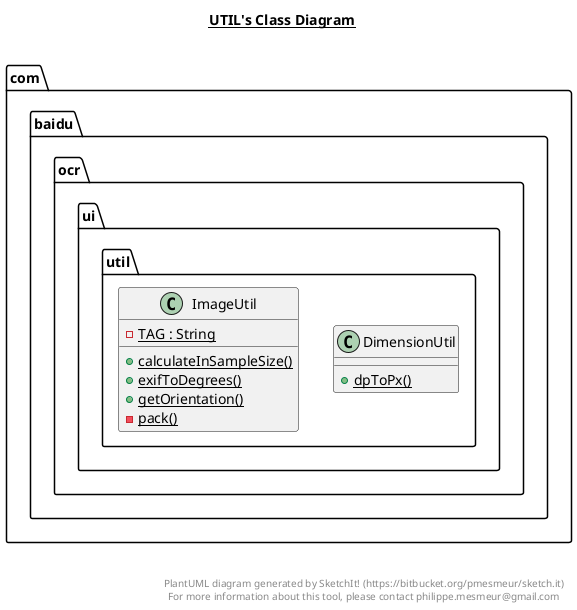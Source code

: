 @startuml

title __UTIL's Class Diagram__\n

  namespace com.baidu.ocr.ui {
    namespace util {
      class com.baidu.ocr.ui.util.DimensionUtil {
          {static} + dpToPx()
      }
    }
  }
  

  namespace com.baidu.ocr.ui {
    namespace util {
      class com.baidu.ocr.ui.util.ImageUtil {
          {static} - TAG : String
          {static} + calculateInSampleSize()
          {static} + exifToDegrees()
          {static} + getOrientation()
          {static} - pack()
      }
    }
  }
  



right footer


PlantUML diagram generated by SketchIt! (https://bitbucket.org/pmesmeur/sketch.it)
For more information about this tool, please contact philippe.mesmeur@gmail.com
endfooter

@enduml
